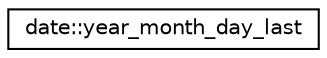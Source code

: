 digraph "Graphical Class Hierarchy"
{
 // LATEX_PDF_SIZE
  edge [fontname="Helvetica",fontsize="10",labelfontname="Helvetica",labelfontsize="10"];
  node [fontname="Helvetica",fontsize="10",shape=record];
  rankdir="LR";
  Node0 [label="date::year_month_day_last",height=0.2,width=0.4,color="black", fillcolor="white", style="filled",URL="$classdate_1_1year__month__day__last.html",tooltip=" "];
}
